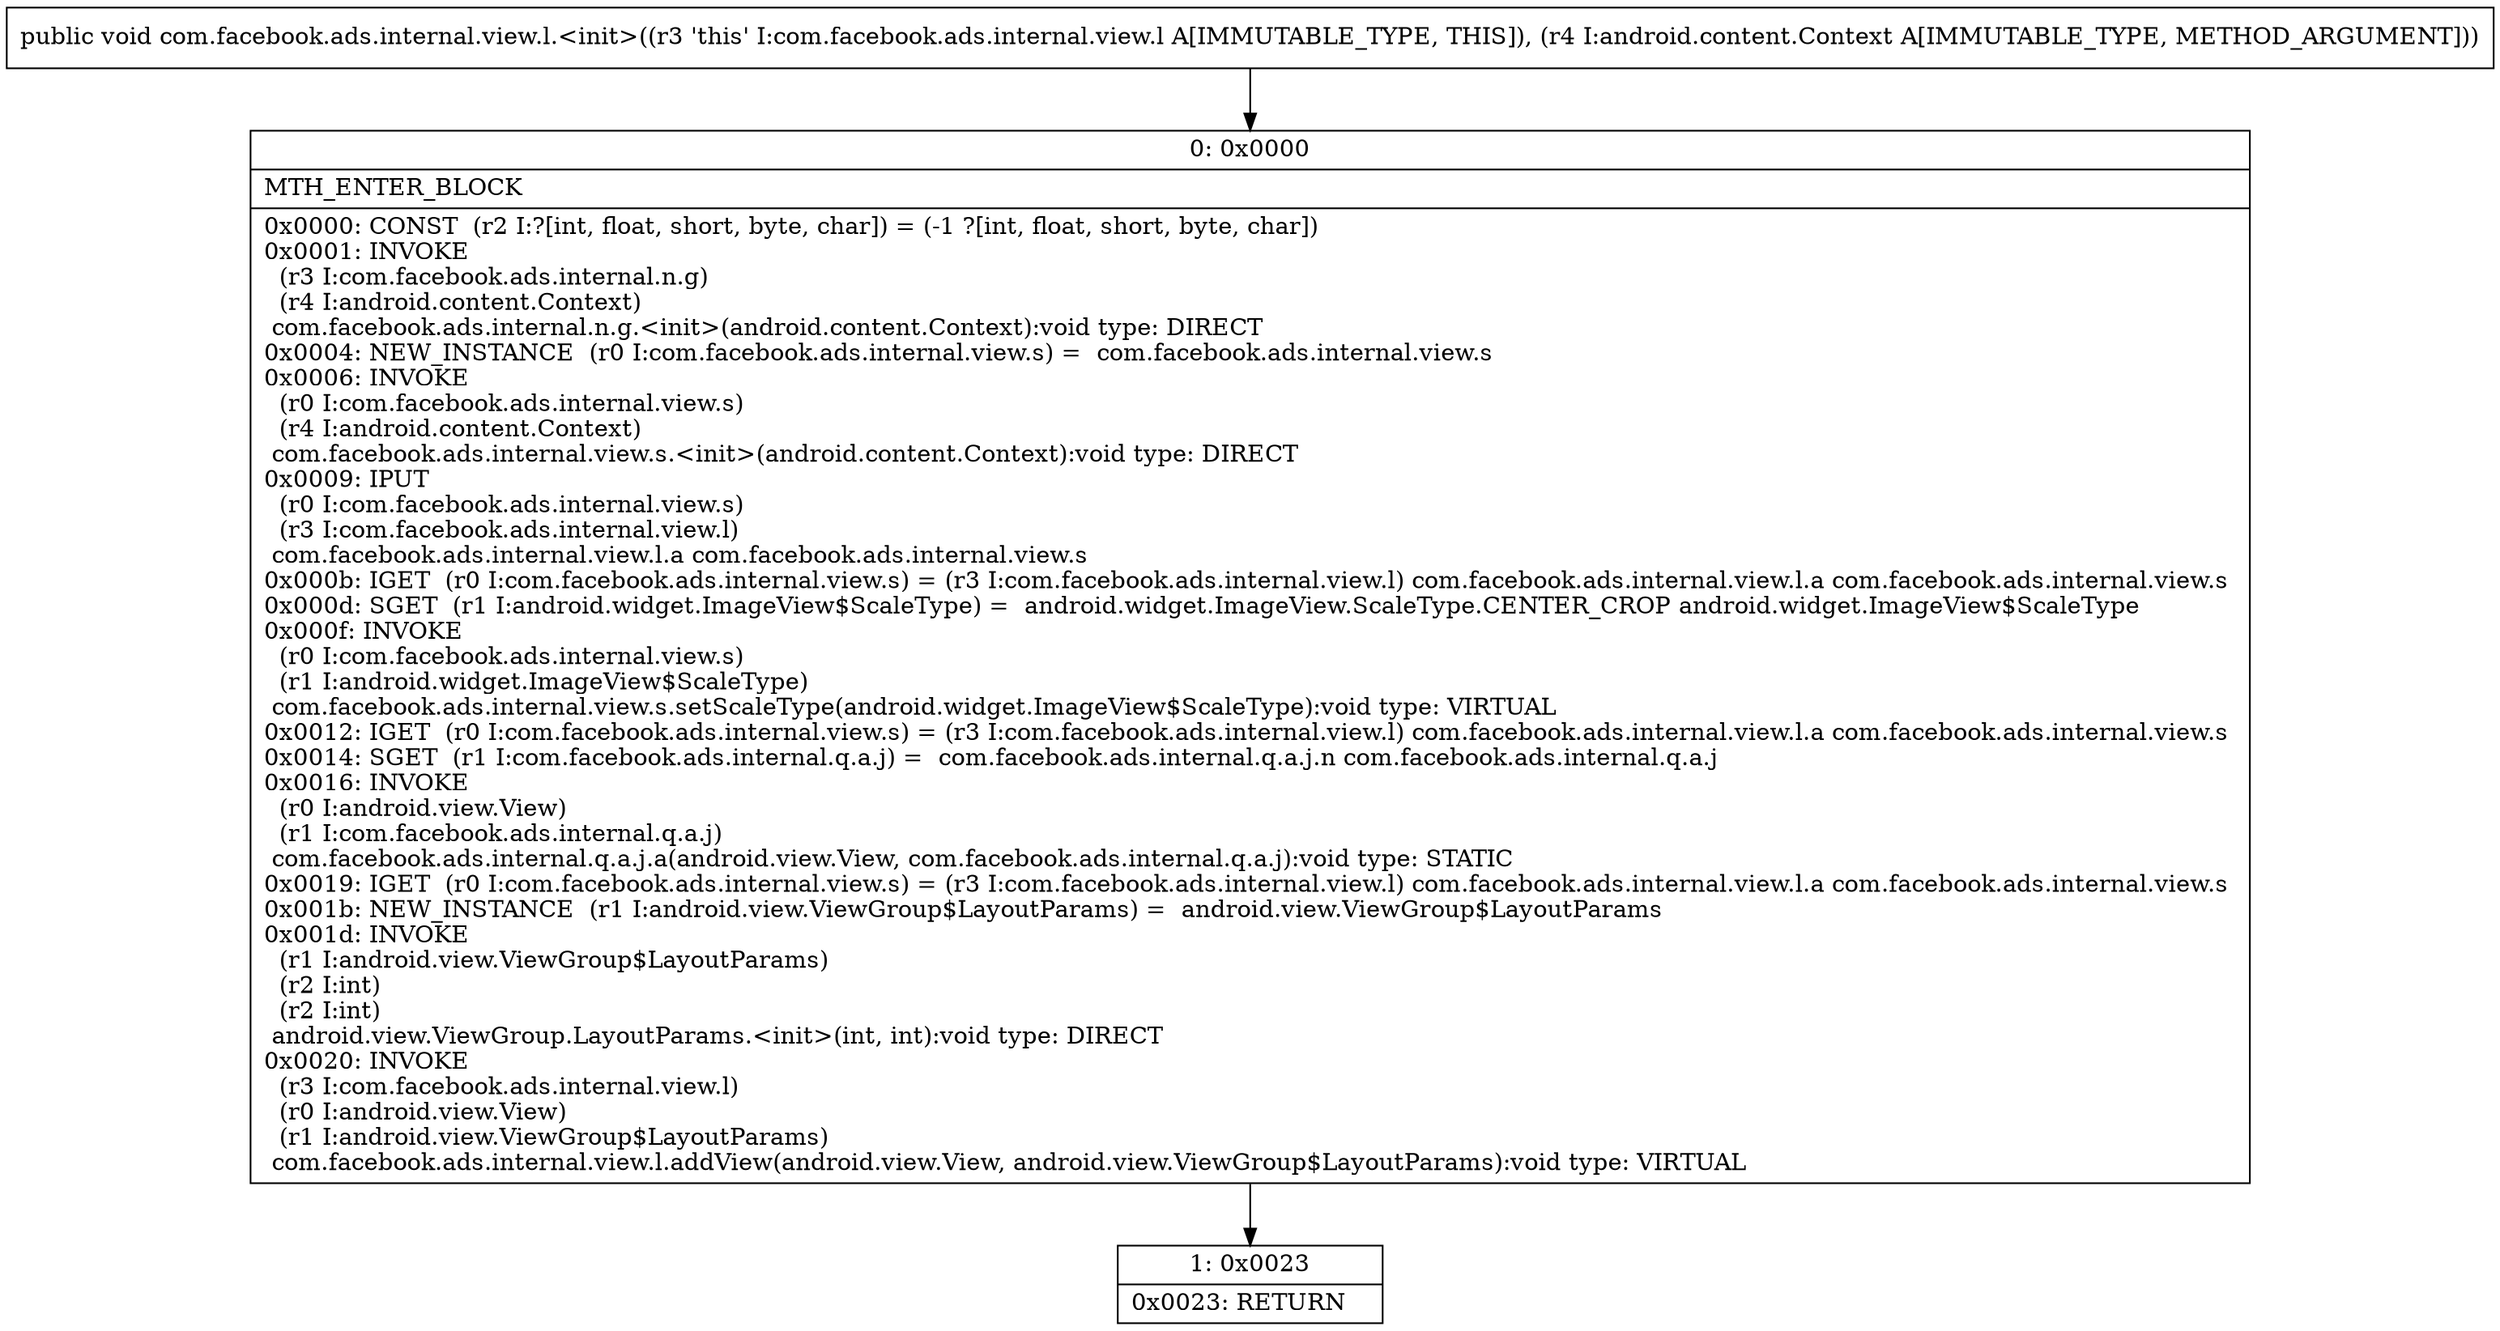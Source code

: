 digraph "CFG forcom.facebook.ads.internal.view.l.\<init\>(Landroid\/content\/Context;)V" {
Node_0 [shape=record,label="{0\:\ 0x0000|MTH_ENTER_BLOCK\l|0x0000: CONST  (r2 I:?[int, float, short, byte, char]) = (\-1 ?[int, float, short, byte, char]) \l0x0001: INVOKE  \l  (r3 I:com.facebook.ads.internal.n.g)\l  (r4 I:android.content.Context)\l com.facebook.ads.internal.n.g.\<init\>(android.content.Context):void type: DIRECT \l0x0004: NEW_INSTANCE  (r0 I:com.facebook.ads.internal.view.s) =  com.facebook.ads.internal.view.s \l0x0006: INVOKE  \l  (r0 I:com.facebook.ads.internal.view.s)\l  (r4 I:android.content.Context)\l com.facebook.ads.internal.view.s.\<init\>(android.content.Context):void type: DIRECT \l0x0009: IPUT  \l  (r0 I:com.facebook.ads.internal.view.s)\l  (r3 I:com.facebook.ads.internal.view.l)\l com.facebook.ads.internal.view.l.a com.facebook.ads.internal.view.s \l0x000b: IGET  (r0 I:com.facebook.ads.internal.view.s) = (r3 I:com.facebook.ads.internal.view.l) com.facebook.ads.internal.view.l.a com.facebook.ads.internal.view.s \l0x000d: SGET  (r1 I:android.widget.ImageView$ScaleType) =  android.widget.ImageView.ScaleType.CENTER_CROP android.widget.ImageView$ScaleType \l0x000f: INVOKE  \l  (r0 I:com.facebook.ads.internal.view.s)\l  (r1 I:android.widget.ImageView$ScaleType)\l com.facebook.ads.internal.view.s.setScaleType(android.widget.ImageView$ScaleType):void type: VIRTUAL \l0x0012: IGET  (r0 I:com.facebook.ads.internal.view.s) = (r3 I:com.facebook.ads.internal.view.l) com.facebook.ads.internal.view.l.a com.facebook.ads.internal.view.s \l0x0014: SGET  (r1 I:com.facebook.ads.internal.q.a.j) =  com.facebook.ads.internal.q.a.j.n com.facebook.ads.internal.q.a.j \l0x0016: INVOKE  \l  (r0 I:android.view.View)\l  (r1 I:com.facebook.ads.internal.q.a.j)\l com.facebook.ads.internal.q.a.j.a(android.view.View, com.facebook.ads.internal.q.a.j):void type: STATIC \l0x0019: IGET  (r0 I:com.facebook.ads.internal.view.s) = (r3 I:com.facebook.ads.internal.view.l) com.facebook.ads.internal.view.l.a com.facebook.ads.internal.view.s \l0x001b: NEW_INSTANCE  (r1 I:android.view.ViewGroup$LayoutParams) =  android.view.ViewGroup$LayoutParams \l0x001d: INVOKE  \l  (r1 I:android.view.ViewGroup$LayoutParams)\l  (r2 I:int)\l  (r2 I:int)\l android.view.ViewGroup.LayoutParams.\<init\>(int, int):void type: DIRECT \l0x0020: INVOKE  \l  (r3 I:com.facebook.ads.internal.view.l)\l  (r0 I:android.view.View)\l  (r1 I:android.view.ViewGroup$LayoutParams)\l com.facebook.ads.internal.view.l.addView(android.view.View, android.view.ViewGroup$LayoutParams):void type: VIRTUAL \l}"];
Node_1 [shape=record,label="{1\:\ 0x0023|0x0023: RETURN   \l}"];
MethodNode[shape=record,label="{public void com.facebook.ads.internal.view.l.\<init\>((r3 'this' I:com.facebook.ads.internal.view.l A[IMMUTABLE_TYPE, THIS]), (r4 I:android.content.Context A[IMMUTABLE_TYPE, METHOD_ARGUMENT])) }"];
MethodNode -> Node_0;
Node_0 -> Node_1;
}

